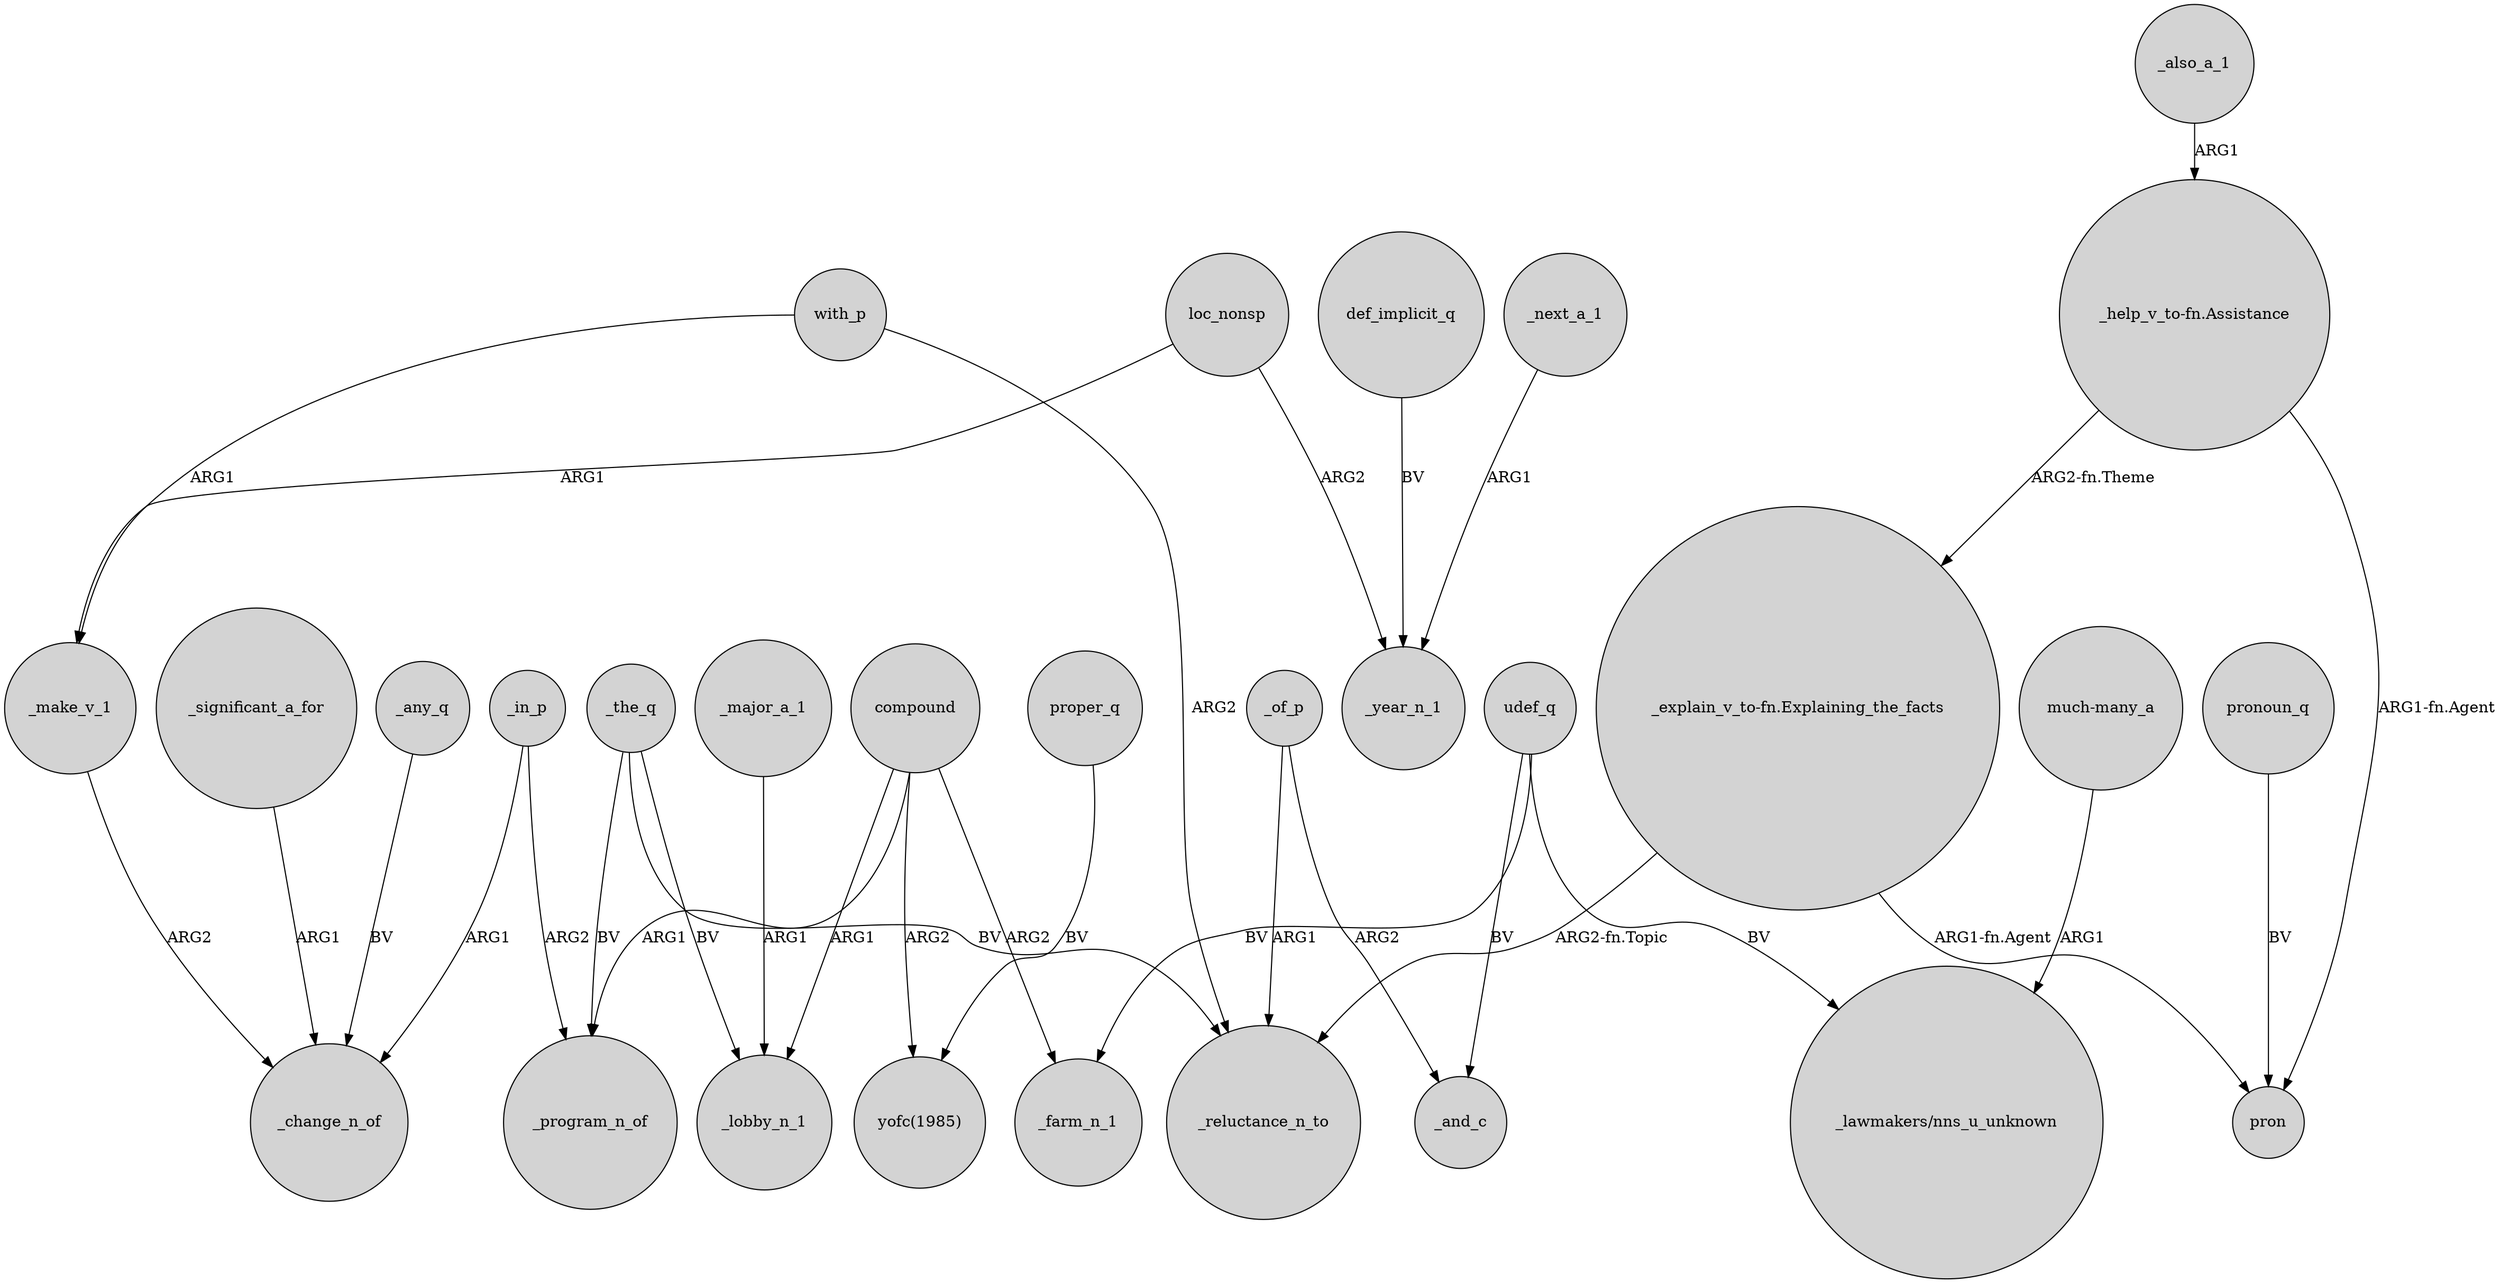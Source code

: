 digraph {
	node [shape=circle style=filled]
	_any_q -> _change_n_of [label=BV]
	compound -> _lobby_n_1 [label=ARG1]
	def_implicit_q -> _year_n_1 [label=BV]
	"_help_v_to-fn.Assistance" -> pron [label="ARG1-fn.Agent"]
	udef_q -> "_lawmakers/nns_u_unknown" [label=BV]
	_the_q -> _lobby_n_1 [label=BV]
	_of_p -> _and_c [label=ARG2]
	"much-many_a" -> "_lawmakers/nns_u_unknown" [label=ARG1]
	_also_a_1 -> "_help_v_to-fn.Assistance" [label=ARG1]
	with_p -> _make_v_1 [label=ARG1]
	"_explain_v_to-fn.Explaining_the_facts" -> _reluctance_n_to [label="ARG2-fn.Topic"]
	pronoun_q -> pron [label=BV]
	_in_p -> _change_n_of [label=ARG1]
	"_explain_v_to-fn.Explaining_the_facts" -> pron [label="ARG1-fn.Agent"]
	_the_q -> _reluctance_n_to [label=BV]
	with_p -> _reluctance_n_to [label=ARG2]
	_next_a_1 -> _year_n_1 [label=ARG1]
	_the_q -> _program_n_of [label=BV]
	loc_nonsp -> _make_v_1 [label=ARG1]
	_of_p -> _reluctance_n_to [label=ARG1]
	loc_nonsp -> _year_n_1 [label=ARG2]
	compound -> _farm_n_1 [label=ARG2]
	proper_q -> "yofc(1985)" [label=BV]
	_major_a_1 -> _lobby_n_1 [label=ARG1]
	compound -> _program_n_of [label=ARG1]
	udef_q -> _farm_n_1 [label=BV]
	_make_v_1 -> _change_n_of [label=ARG2]
	udef_q -> _and_c [label=BV]
	"_help_v_to-fn.Assistance" -> "_explain_v_to-fn.Explaining_the_facts" [label="ARG2-fn.Theme"]
	_in_p -> _program_n_of [label=ARG2]
	compound -> "yofc(1985)" [label=ARG2]
	_significant_a_for -> _change_n_of [label=ARG1]
}
